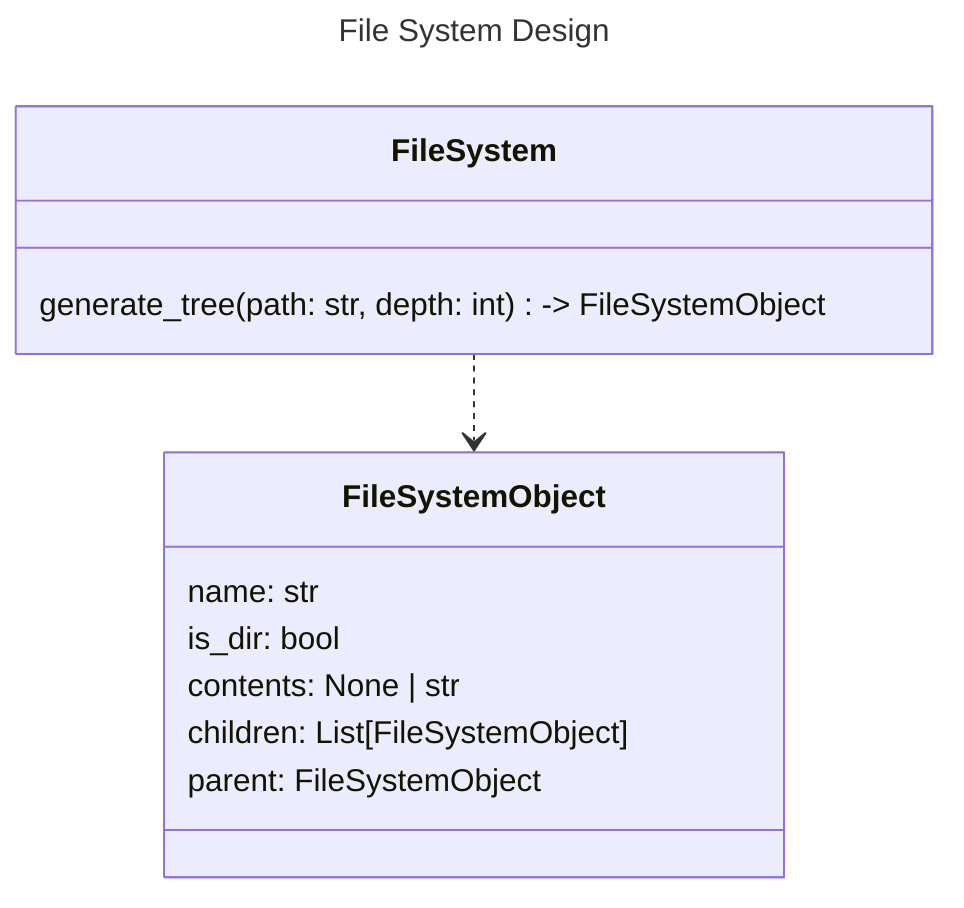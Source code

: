 ---
title: File System Design
---
classDiagram
    class FileSystem {
        generate_tree(path: str, depth: int) -> FileSystemObject
    }

    class FileSystemObject {
        name: str
        is_dir: bool
        contents: None | str
        children: List[FileSystemObject]
        parent: FileSystemObject
    }

    FileSystem ..> FileSystemObject